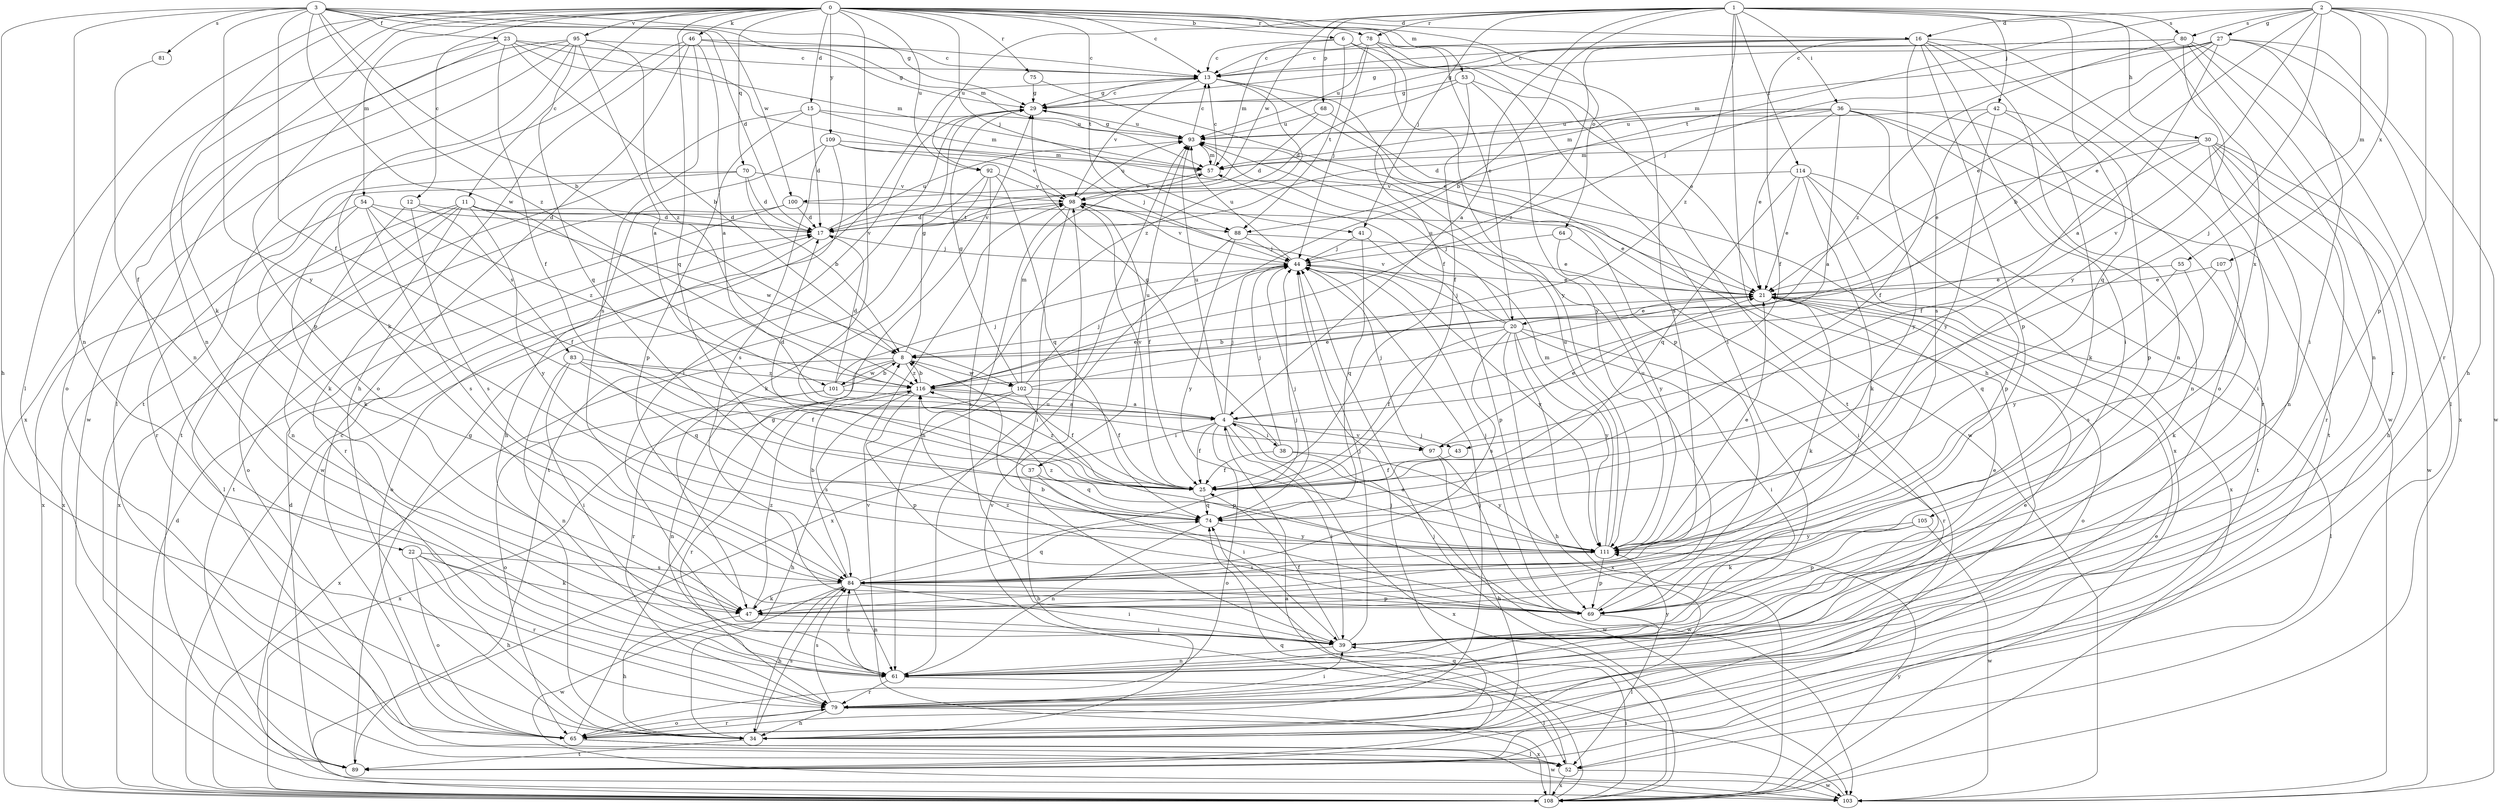 strict digraph  {
0;
1;
2;
3;
4;
6;
8;
11;
12;
13;
15;
16;
17;
20;
21;
22;
23;
25;
27;
29;
30;
34;
36;
37;
38;
39;
41;
42;
43;
44;
46;
47;
52;
53;
54;
55;
57;
61;
64;
65;
68;
69;
70;
74;
75;
78;
79;
80;
81;
83;
84;
88;
89;
92;
93;
95;
97;
98;
100;
101;
102;
103;
105;
107;
108;
109;
111;
114;
116;
0 -> 6  [label=b];
0 -> 11  [label=c];
0 -> 12  [label=c];
0 -> 13  [label=c];
0 -> 15  [label=d];
0 -> 16  [label=d];
0 -> 20  [label=e];
0 -> 22  [label=f];
0 -> 41  [label=j];
0 -> 46  [label=k];
0 -> 47  [label=k];
0 -> 52  [label=l];
0 -> 53  [label=m];
0 -> 54  [label=m];
0 -> 61  [label=n];
0 -> 64  [label=o];
0 -> 70  [label=q];
0 -> 74  [label=q];
0 -> 75  [label=r];
0 -> 78  [label=r];
0 -> 88  [label=t];
0 -> 92  [label=u];
0 -> 95  [label=v];
0 -> 97  [label=v];
0 -> 109  [label=y];
1 -> 4  [label=a];
1 -> 8  [label=b];
1 -> 30  [label=h];
1 -> 34  [label=h];
1 -> 36  [label=i];
1 -> 41  [label=j];
1 -> 42  [label=j];
1 -> 68  [label=p];
1 -> 78  [label=r];
1 -> 80  [label=s];
1 -> 92  [label=u];
1 -> 100  [label=w];
1 -> 105  [label=x];
1 -> 111  [label=y];
1 -> 114  [label=z];
1 -> 116  [label=z];
2 -> 16  [label=d];
2 -> 20  [label=e];
2 -> 27  [label=g];
2 -> 34  [label=h];
2 -> 43  [label=j];
2 -> 55  [label=m];
2 -> 69  [label=p];
2 -> 79  [label=r];
2 -> 80  [label=s];
2 -> 88  [label=t];
2 -> 97  [label=v];
2 -> 107  [label=x];
3 -> 8  [label=b];
3 -> 17  [label=d];
3 -> 23  [label=f];
3 -> 25  [label=f];
3 -> 29  [label=g];
3 -> 34  [label=h];
3 -> 57  [label=m];
3 -> 61  [label=n];
3 -> 81  [label=s];
3 -> 100  [label=w];
3 -> 101  [label=w];
3 -> 111  [label=y];
3 -> 116  [label=z];
4 -> 25  [label=f];
4 -> 37  [label=i];
4 -> 38  [label=i];
4 -> 39  [label=i];
4 -> 43  [label=j];
4 -> 44  [label=j];
4 -> 65  [label=o];
4 -> 93  [label=u];
4 -> 97  [label=v];
4 -> 108  [label=x];
6 -> 13  [label=c];
6 -> 39  [label=i];
6 -> 57  [label=m];
6 -> 88  [label=t];
6 -> 111  [label=y];
8 -> 29  [label=g];
8 -> 79  [label=r];
8 -> 101  [label=w];
8 -> 102  [label=w];
8 -> 108  [label=x];
8 -> 116  [label=z];
11 -> 17  [label=d];
11 -> 52  [label=l];
11 -> 65  [label=o];
11 -> 79  [label=r];
11 -> 88  [label=t];
11 -> 102  [label=w];
11 -> 108  [label=x];
11 -> 111  [label=y];
12 -> 17  [label=d];
12 -> 61  [label=n];
12 -> 83  [label=s];
12 -> 84  [label=s];
13 -> 29  [label=g];
13 -> 69  [label=p];
13 -> 98  [label=v];
13 -> 103  [label=w];
13 -> 116  [label=z];
15 -> 17  [label=d];
15 -> 57  [label=m];
15 -> 69  [label=p];
15 -> 89  [label=t];
15 -> 93  [label=u];
16 -> 13  [label=c];
16 -> 25  [label=f];
16 -> 29  [label=g];
16 -> 39  [label=i];
16 -> 61  [label=n];
16 -> 65  [label=o];
16 -> 69  [label=p];
16 -> 84  [label=s];
16 -> 103  [label=w];
16 -> 116  [label=z];
17 -> 44  [label=j];
17 -> 65  [label=o];
17 -> 93  [label=u];
17 -> 98  [label=v];
20 -> 8  [label=b];
20 -> 25  [label=f];
20 -> 34  [label=h];
20 -> 39  [label=i];
20 -> 44  [label=j];
20 -> 79  [label=r];
20 -> 84  [label=s];
20 -> 93  [label=u];
20 -> 98  [label=v];
20 -> 108  [label=x];
20 -> 111  [label=y];
21 -> 20  [label=e];
21 -> 47  [label=k];
21 -> 52  [label=l];
21 -> 65  [label=o];
22 -> 34  [label=h];
22 -> 47  [label=k];
22 -> 65  [label=o];
22 -> 79  [label=r];
22 -> 84  [label=s];
23 -> 8  [label=b];
23 -> 13  [label=c];
23 -> 21  [label=e];
23 -> 25  [label=f];
23 -> 57  [label=m];
23 -> 65  [label=o];
23 -> 69  [label=p];
25 -> 74  [label=q];
25 -> 98  [label=v];
25 -> 116  [label=z];
27 -> 4  [label=a];
27 -> 8  [label=b];
27 -> 13  [label=c];
27 -> 21  [label=e];
27 -> 39  [label=i];
27 -> 44  [label=j];
27 -> 57  [label=m];
27 -> 103  [label=w];
27 -> 108  [label=x];
29 -> 13  [label=c];
29 -> 39  [label=i];
29 -> 93  [label=u];
30 -> 21  [label=e];
30 -> 25  [label=f];
30 -> 34  [label=h];
30 -> 39  [label=i];
30 -> 57  [label=m];
30 -> 61  [label=n];
30 -> 79  [label=r];
30 -> 103  [label=w];
34 -> 44  [label=j];
34 -> 84  [label=s];
34 -> 89  [label=t];
36 -> 4  [label=a];
36 -> 17  [label=d];
36 -> 21  [label=e];
36 -> 57  [label=m];
36 -> 61  [label=n];
36 -> 79  [label=r];
36 -> 89  [label=t];
36 -> 93  [label=u];
36 -> 111  [label=y];
37 -> 17  [label=d];
37 -> 34  [label=h];
37 -> 39  [label=i];
37 -> 74  [label=q];
37 -> 93  [label=u];
38 -> 25  [label=f];
38 -> 29  [label=g];
38 -> 44  [label=j];
38 -> 103  [label=w];
38 -> 111  [label=y];
39 -> 21  [label=e];
39 -> 25  [label=f];
39 -> 44  [label=j];
39 -> 61  [label=n];
41 -> 44  [label=j];
41 -> 69  [label=p];
41 -> 74  [label=q];
42 -> 25  [label=f];
42 -> 47  [label=k];
42 -> 69  [label=p];
42 -> 93  [label=u];
42 -> 111  [label=y];
43 -> 25  [label=f];
44 -> 21  [label=e];
44 -> 93  [label=u];
44 -> 98  [label=v];
44 -> 111  [label=y];
46 -> 4  [label=a];
46 -> 13  [label=c];
46 -> 29  [label=g];
46 -> 34  [label=h];
46 -> 65  [label=o];
46 -> 84  [label=s];
46 -> 89  [label=t];
47 -> 34  [label=h];
47 -> 39  [label=i];
47 -> 116  [label=z];
52 -> 74  [label=q];
52 -> 103  [label=w];
52 -> 108  [label=x];
53 -> 17  [label=d];
53 -> 21  [label=e];
53 -> 25  [label=f];
53 -> 29  [label=g];
53 -> 111  [label=y];
54 -> 17  [label=d];
54 -> 25  [label=f];
54 -> 47  [label=k];
54 -> 84  [label=s];
54 -> 108  [label=x];
54 -> 116  [label=z];
55 -> 21  [label=e];
55 -> 74  [label=q];
55 -> 84  [label=s];
57 -> 13  [label=c];
57 -> 98  [label=v];
61 -> 52  [label=l];
61 -> 79  [label=r];
61 -> 84  [label=s];
61 -> 93  [label=u];
61 -> 111  [label=y];
64 -> 39  [label=i];
64 -> 44  [label=j];
64 -> 111  [label=y];
65 -> 29  [label=g];
65 -> 44  [label=j];
65 -> 52  [label=l];
65 -> 79  [label=r];
65 -> 103  [label=w];
68 -> 17  [label=d];
68 -> 93  [label=u];
68 -> 108  [label=x];
69 -> 8  [label=b];
69 -> 44  [label=j];
69 -> 52  [label=l];
69 -> 93  [label=u];
69 -> 116  [label=z];
70 -> 8  [label=b];
70 -> 17  [label=d];
70 -> 47  [label=k];
70 -> 79  [label=r];
70 -> 98  [label=v];
74 -> 44  [label=j];
74 -> 61  [label=n];
74 -> 111  [label=y];
75 -> 21  [label=e];
75 -> 29  [label=g];
78 -> 13  [label=c];
78 -> 25  [label=f];
78 -> 44  [label=j];
78 -> 84  [label=s];
78 -> 89  [label=t];
78 -> 93  [label=u];
79 -> 21  [label=e];
79 -> 34  [label=h];
79 -> 39  [label=i];
79 -> 65  [label=o];
79 -> 84  [label=s];
79 -> 108  [label=x];
80 -> 13  [label=c];
80 -> 29  [label=g];
80 -> 52  [label=l];
80 -> 61  [label=n];
80 -> 74  [label=q];
80 -> 79  [label=r];
80 -> 116  [label=z];
81 -> 61  [label=n];
83 -> 25  [label=f];
83 -> 39  [label=i];
83 -> 61  [label=n];
83 -> 74  [label=q];
83 -> 116  [label=z];
84 -> 8  [label=b];
84 -> 34  [label=h];
84 -> 39  [label=i];
84 -> 44  [label=j];
84 -> 47  [label=k];
84 -> 61  [label=n];
84 -> 69  [label=p];
84 -> 74  [label=q];
84 -> 103  [label=w];
88 -> 21  [label=e];
88 -> 44  [label=j];
88 -> 108  [label=x];
88 -> 111  [label=y];
89 -> 4  [label=a];
89 -> 17  [label=d];
89 -> 21  [label=e];
89 -> 29  [label=g];
92 -> 39  [label=i];
92 -> 47  [label=k];
92 -> 74  [label=q];
92 -> 89  [label=t];
92 -> 98  [label=v];
93 -> 13  [label=c];
93 -> 29  [label=g];
93 -> 57  [label=m];
95 -> 4  [label=a];
95 -> 13  [label=c];
95 -> 47  [label=k];
95 -> 52  [label=l];
95 -> 74  [label=q];
95 -> 103  [label=w];
95 -> 108  [label=x];
95 -> 116  [label=z];
97 -> 21  [label=e];
97 -> 34  [label=h];
97 -> 44  [label=j];
97 -> 103  [label=w];
98 -> 17  [label=d];
98 -> 25  [label=f];
98 -> 39  [label=i];
98 -> 61  [label=n];
98 -> 93  [label=u];
100 -> 17  [label=d];
100 -> 21  [label=e];
100 -> 89  [label=t];
100 -> 108  [label=x];
101 -> 4  [label=a];
101 -> 8  [label=b];
101 -> 17  [label=d];
101 -> 44  [label=j];
101 -> 61  [label=n];
101 -> 65  [label=o];
102 -> 21  [label=e];
102 -> 25  [label=f];
102 -> 29  [label=g];
102 -> 34  [label=h];
102 -> 44  [label=j];
102 -> 57  [label=m];
102 -> 69  [label=p];
102 -> 108  [label=x];
103 -> 98  [label=v];
105 -> 47  [label=k];
105 -> 69  [label=p];
105 -> 103  [label=w];
105 -> 111  [label=y];
107 -> 21  [label=e];
107 -> 47  [label=k];
107 -> 111  [label=y];
108 -> 13  [label=c];
108 -> 17  [label=d];
108 -> 39  [label=i];
108 -> 44  [label=j];
108 -> 74  [label=q];
108 -> 98  [label=v];
108 -> 111  [label=y];
109 -> 34  [label=h];
109 -> 44  [label=j];
109 -> 57  [label=m];
109 -> 84  [label=s];
109 -> 98  [label=v];
109 -> 103  [label=w];
111 -> 4  [label=a];
111 -> 21  [label=e];
111 -> 57  [label=m];
111 -> 69  [label=p];
111 -> 84  [label=s];
111 -> 93  [label=u];
111 -> 116  [label=z];
114 -> 21  [label=e];
114 -> 47  [label=k];
114 -> 69  [label=p];
114 -> 74  [label=q];
114 -> 89  [label=t];
114 -> 98  [label=v];
114 -> 108  [label=x];
116 -> 4  [label=a];
116 -> 8  [label=b];
116 -> 21  [label=e];
116 -> 25  [label=f];
116 -> 69  [label=p];
116 -> 79  [label=r];
116 -> 84  [label=s];
}
